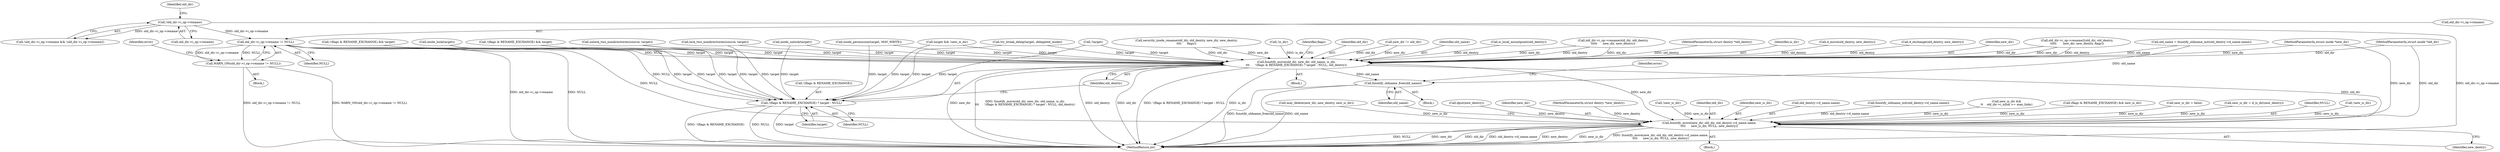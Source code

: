 digraph "0_linux_9409e22acdfc9153f88d9b1ed2bd2a5b34d2d3ca@pointer" {
"1000397" [label="(Call,old_dir->i_op->rename != NULL)"];
"1000195" [label="(Call,!old_dir->i_op->rename)"];
"1000396" [label="(Call,WARN_ON(old_dir->i_op->rename != NULL))"];
"1000480" [label="(Call,fsnotify_move(old_dir, new_dir, old_name, is_dir,\n\t\t\t      !(flags & RENAME_EXCHANGE) ? target : NULL, old_dentry))"];
"1000498" [label="(Call,fsnotify_move(new_dir, old_dir, old_dentry->d_name.name,\n\t\t\t\t      new_is_dir, NULL, new_dentry))"];
"1000509" [label="(Call,fsnotify_oldname_free(old_name))"];
"1000485" [label="(Call,!(flags & RENAME_EXCHANGE) ? target : NULL)"];
"1000204" [label="(Identifier,old_dir)"];
"1000108" [label="(Block,)"];
"1000257" [label="(Call,security_inode_rename(old_dir, old_dentry, new_dir, new_dentry,\n\t\t\t\t      flags))"];
"1000461" [label="(Call,!is_dir)"];
"1000398" [label="(Call,old_dir->i_op->rename)"];
"1000104" [label="(MethodParameterIn,struct inode *new_dir)"];
"1000284" [label="(Call,lock_two_nondirectories(source, target))"];
"1000500" [label="(Identifier,old_dir)"];
"1000506" [label="(Identifier,new_is_dir)"];
"1000498" [label="(Call,fsnotify_move(new_dir, old_dir, old_dentry->d_name.name,\n\t\t\t\t      new_is_dir, NULL, new_dentry))"];
"1000195" [label="(Call,!old_dir->i_op->rename)"];
"1000397" [label="(Call,old_dir->i_op->rename != NULL)"];
"1000495" [label="(Identifier,flags)"];
"1000366" [label="(Call,target && !new_is_dir)"];
"1000501" [label="(Call,old_dentry->d_name.name)"];
"1000194" [label="(Call,!old_dir->i_op->rename && !old_dir->i_op->rename2)"];
"1000481" [label="(Identifier,old_dir)"];
"1000157" [label="(Call,!target)"];
"1000510" [label="(Identifier,old_name)"];
"1000306" [label="(Call,new_dir != old_dir)"];
"1000490" [label="(Identifier,target)"];
"1000483" [label="(Identifier,old_name)"];
"1000472" [label="(Call,inode_unlock(target))"];
"1000269" [label="(Call,fsnotify_oldname_init(old_dentry->d_name.name))"];
"1000334" [label="(Call,new_is_dir &&\n\t\t    old_dir->i_nlink >= max_links)"];
"1000513" [label="(MethodReturn,int)"];
"1000267" [label="(Call,old_name = fsnotify_oldname_init(old_dentry->d_name.name))"];
"1000486" [label="(Call,!(flags & RENAME_EXCHANGE))"];
"1000298" [label="(Call,is_local_mountpoint(old_dentry))"];
"1000248" [label="(Call,inode_permission(target, MAY_WRITE))"];
"1000373" [label="(Call,try_break_deleg(target, delegated_inode))"];
"1000395" [label="(Block,)"];
"1000240" [label="(Call,(flags & RENAME_EXCHANGE) && new_is_dir)"];
"1000512" [label="(Identifier,error)"];
"1000129" [label="(Call,new_is_dir = false)"];
"1000167" [label="(Call,new_is_dir = d_is_dir(new_dentry))"];
"1000507" [label="(Identifier,NULL)"];
"1000345" [label="(Call,!(flags & RENAME_EXCHANGE) && target)"];
"1000405" [label="(Identifier,error)"];
"1000389" [label="(Call,old_dir->i_op->rename(old_dir, old_dentry,\n\t\t\t\t\t      new_dir, new_dentry))"];
"1000103" [label="(MethodParameterIn,struct dentry *old_dentry)"];
"1000485" [label="(Call,!(flags & RENAME_EXCHANGE) ? target : NULL)"];
"1000466" [label="(Call,unlock_two_nondirectories(source, target))"];
"1000396" [label="(Call,WARN_ON(old_dir->i_op->rename != NULL))"];
"1000368" [label="(Call,!new_is_dir)"];
"1000185" [label="(Call,may_delete(new_dir, new_dentry, new_is_dir))"];
"1000474" [label="(Call,dput(new_dentry))"];
"1000484" [label="(Identifier,is_dir)"];
"1000508" [label="(Identifier,new_dentry)"];
"1000403" [label="(Identifier,NULL)"];
"1000480" [label="(Call,fsnotify_move(old_dir, new_dir, old_name, is_dir,\n\t\t\t      !(flags & RENAME_EXCHANGE) ? target : NULL, old_dentry))"];
"1000451" [label="(Call,d_move(old_dentry, new_dentry))"];
"1000455" [label="(Call,d_exchange(old_dentry, new_dentry))"];
"1000482" [label="(Identifier,new_dir)"];
"1000416" [label="(Call,!(flags & RENAME_EXCHANGE) && target)"];
"1000479" [label="(Block,)"];
"1000509" [label="(Call,fsnotify_oldname_free(old_name))"];
"1000497" [label="(Block,)"];
"1000499" [label="(Identifier,new_dir)"];
"1000491" [label="(Identifier,NULL)"];
"1000102" [label="(MethodParameterIn,struct inode *old_dir)"];
"1000406" [label="(Call,old_dir->i_op->rename2(old_dir, old_dentry,\n\t\t\t\t\t       new_dir, new_dentry, flags))"];
"1000290" [label="(Call,inode_lock(target))"];
"1000492" [label="(Identifier,old_dentry)"];
"1000105" [label="(MethodParameterIn,struct dentry *new_dentry)"];
"1000318" [label="(Call,!new_is_dir)"];
"1000196" [label="(Call,old_dir->i_op->rename)"];
"1000397" -> "1000396"  [label="AST: "];
"1000397" -> "1000403"  [label="CFG: "];
"1000398" -> "1000397"  [label="AST: "];
"1000403" -> "1000397"  [label="AST: "];
"1000396" -> "1000397"  [label="CFG: "];
"1000397" -> "1000513"  [label="DDG: old_dir->i_op->rename"];
"1000397" -> "1000513"  [label="DDG: NULL"];
"1000397" -> "1000396"  [label="DDG: old_dir->i_op->rename"];
"1000397" -> "1000396"  [label="DDG: NULL"];
"1000195" -> "1000397"  [label="DDG: old_dir->i_op->rename"];
"1000397" -> "1000480"  [label="DDG: NULL"];
"1000397" -> "1000485"  [label="DDG: NULL"];
"1000397" -> "1000498"  [label="DDG: NULL"];
"1000195" -> "1000194"  [label="AST: "];
"1000195" -> "1000196"  [label="CFG: "];
"1000196" -> "1000195"  [label="AST: "];
"1000204" -> "1000195"  [label="CFG: "];
"1000194" -> "1000195"  [label="CFG: "];
"1000195" -> "1000513"  [label="DDG: old_dir->i_op->rename"];
"1000195" -> "1000194"  [label="DDG: old_dir->i_op->rename"];
"1000396" -> "1000395"  [label="AST: "];
"1000405" -> "1000396"  [label="CFG: "];
"1000396" -> "1000513"  [label="DDG: WARN_ON(old_dir->i_op->rename != NULL)"];
"1000396" -> "1000513"  [label="DDG: old_dir->i_op->rename != NULL"];
"1000480" -> "1000479"  [label="AST: "];
"1000480" -> "1000492"  [label="CFG: "];
"1000481" -> "1000480"  [label="AST: "];
"1000482" -> "1000480"  [label="AST: "];
"1000483" -> "1000480"  [label="AST: "];
"1000484" -> "1000480"  [label="AST: "];
"1000485" -> "1000480"  [label="AST: "];
"1000492" -> "1000480"  [label="AST: "];
"1000495" -> "1000480"  [label="CFG: "];
"1000480" -> "1000513"  [label="DDG: fsnotify_move(old_dir, new_dir, old_name, is_dir,\n\t\t\t      !(flags & RENAME_EXCHANGE) ? target : NULL, old_dentry)"];
"1000480" -> "1000513"  [label="DDG: old_dentry"];
"1000480" -> "1000513"  [label="DDG: old_dir"];
"1000480" -> "1000513"  [label="DDG: !(flags & RENAME_EXCHANGE) ? target : NULL"];
"1000480" -> "1000513"  [label="DDG: is_dir"];
"1000480" -> "1000513"  [label="DDG: new_dir"];
"1000406" -> "1000480"  [label="DDG: old_dir"];
"1000406" -> "1000480"  [label="DDG: new_dir"];
"1000406" -> "1000480"  [label="DDG: old_dentry"];
"1000257" -> "1000480"  [label="DDG: old_dir"];
"1000257" -> "1000480"  [label="DDG: new_dir"];
"1000389" -> "1000480"  [label="DDG: old_dir"];
"1000389" -> "1000480"  [label="DDG: new_dir"];
"1000389" -> "1000480"  [label="DDG: old_dentry"];
"1000306" -> "1000480"  [label="DDG: old_dir"];
"1000306" -> "1000480"  [label="DDG: new_dir"];
"1000102" -> "1000480"  [label="DDG: old_dir"];
"1000104" -> "1000480"  [label="DDG: new_dir"];
"1000267" -> "1000480"  [label="DDG: old_name"];
"1000461" -> "1000480"  [label="DDG: is_dir"];
"1000466" -> "1000480"  [label="DDG: target"];
"1000157" -> "1000480"  [label="DDG: target"];
"1000366" -> "1000480"  [label="DDG: target"];
"1000345" -> "1000480"  [label="DDG: target"];
"1000472" -> "1000480"  [label="DDG: target"];
"1000416" -> "1000480"  [label="DDG: target"];
"1000373" -> "1000480"  [label="DDG: target"];
"1000248" -> "1000480"  [label="DDG: target"];
"1000284" -> "1000480"  [label="DDG: target"];
"1000290" -> "1000480"  [label="DDG: target"];
"1000298" -> "1000480"  [label="DDG: old_dentry"];
"1000451" -> "1000480"  [label="DDG: old_dentry"];
"1000455" -> "1000480"  [label="DDG: old_dentry"];
"1000103" -> "1000480"  [label="DDG: old_dentry"];
"1000480" -> "1000498"  [label="DDG: new_dir"];
"1000480" -> "1000498"  [label="DDG: old_dir"];
"1000480" -> "1000509"  [label="DDG: old_name"];
"1000498" -> "1000497"  [label="AST: "];
"1000498" -> "1000508"  [label="CFG: "];
"1000499" -> "1000498"  [label="AST: "];
"1000500" -> "1000498"  [label="AST: "];
"1000501" -> "1000498"  [label="AST: "];
"1000506" -> "1000498"  [label="AST: "];
"1000507" -> "1000498"  [label="AST: "];
"1000508" -> "1000498"  [label="AST: "];
"1000510" -> "1000498"  [label="CFG: "];
"1000498" -> "1000513"  [label="DDG: new_is_dir"];
"1000498" -> "1000513"  [label="DDG: fsnotify_move(new_dir, old_dir, old_dentry->d_name.name,\n\t\t\t\t      new_is_dir, NULL, new_dentry)"];
"1000498" -> "1000513"  [label="DDG: NULL"];
"1000498" -> "1000513"  [label="DDG: new_dir"];
"1000498" -> "1000513"  [label="DDG: old_dir"];
"1000498" -> "1000513"  [label="DDG: old_dentry->d_name.name"];
"1000498" -> "1000513"  [label="DDG: new_dentry"];
"1000104" -> "1000498"  [label="DDG: new_dir"];
"1000102" -> "1000498"  [label="DDG: old_dir"];
"1000269" -> "1000498"  [label="DDG: old_dentry->d_name.name"];
"1000318" -> "1000498"  [label="DDG: new_is_dir"];
"1000240" -> "1000498"  [label="DDG: new_is_dir"];
"1000334" -> "1000498"  [label="DDG: new_is_dir"];
"1000185" -> "1000498"  [label="DDG: new_is_dir"];
"1000368" -> "1000498"  [label="DDG: new_is_dir"];
"1000167" -> "1000498"  [label="DDG: new_is_dir"];
"1000129" -> "1000498"  [label="DDG: new_is_dir"];
"1000474" -> "1000498"  [label="DDG: new_dentry"];
"1000105" -> "1000498"  [label="DDG: new_dentry"];
"1000509" -> "1000108"  [label="AST: "];
"1000509" -> "1000510"  [label="CFG: "];
"1000510" -> "1000509"  [label="AST: "];
"1000512" -> "1000509"  [label="CFG: "];
"1000509" -> "1000513"  [label="DDG: fsnotify_oldname_free(old_name)"];
"1000509" -> "1000513"  [label="DDG: old_name"];
"1000267" -> "1000509"  [label="DDG: old_name"];
"1000485" -> "1000490"  [label="CFG: "];
"1000485" -> "1000491"  [label="CFG: "];
"1000486" -> "1000485"  [label="AST: "];
"1000490" -> "1000485"  [label="AST: "];
"1000491" -> "1000485"  [label="AST: "];
"1000492" -> "1000485"  [label="CFG: "];
"1000485" -> "1000513"  [label="DDG: !(flags & RENAME_EXCHANGE)"];
"1000485" -> "1000513"  [label="DDG: NULL"];
"1000485" -> "1000513"  [label="DDG: target"];
"1000466" -> "1000485"  [label="DDG: target"];
"1000157" -> "1000485"  [label="DDG: target"];
"1000366" -> "1000485"  [label="DDG: target"];
"1000345" -> "1000485"  [label="DDG: target"];
"1000472" -> "1000485"  [label="DDG: target"];
"1000416" -> "1000485"  [label="DDG: target"];
"1000373" -> "1000485"  [label="DDG: target"];
"1000248" -> "1000485"  [label="DDG: target"];
"1000284" -> "1000485"  [label="DDG: target"];
"1000290" -> "1000485"  [label="DDG: target"];
}
